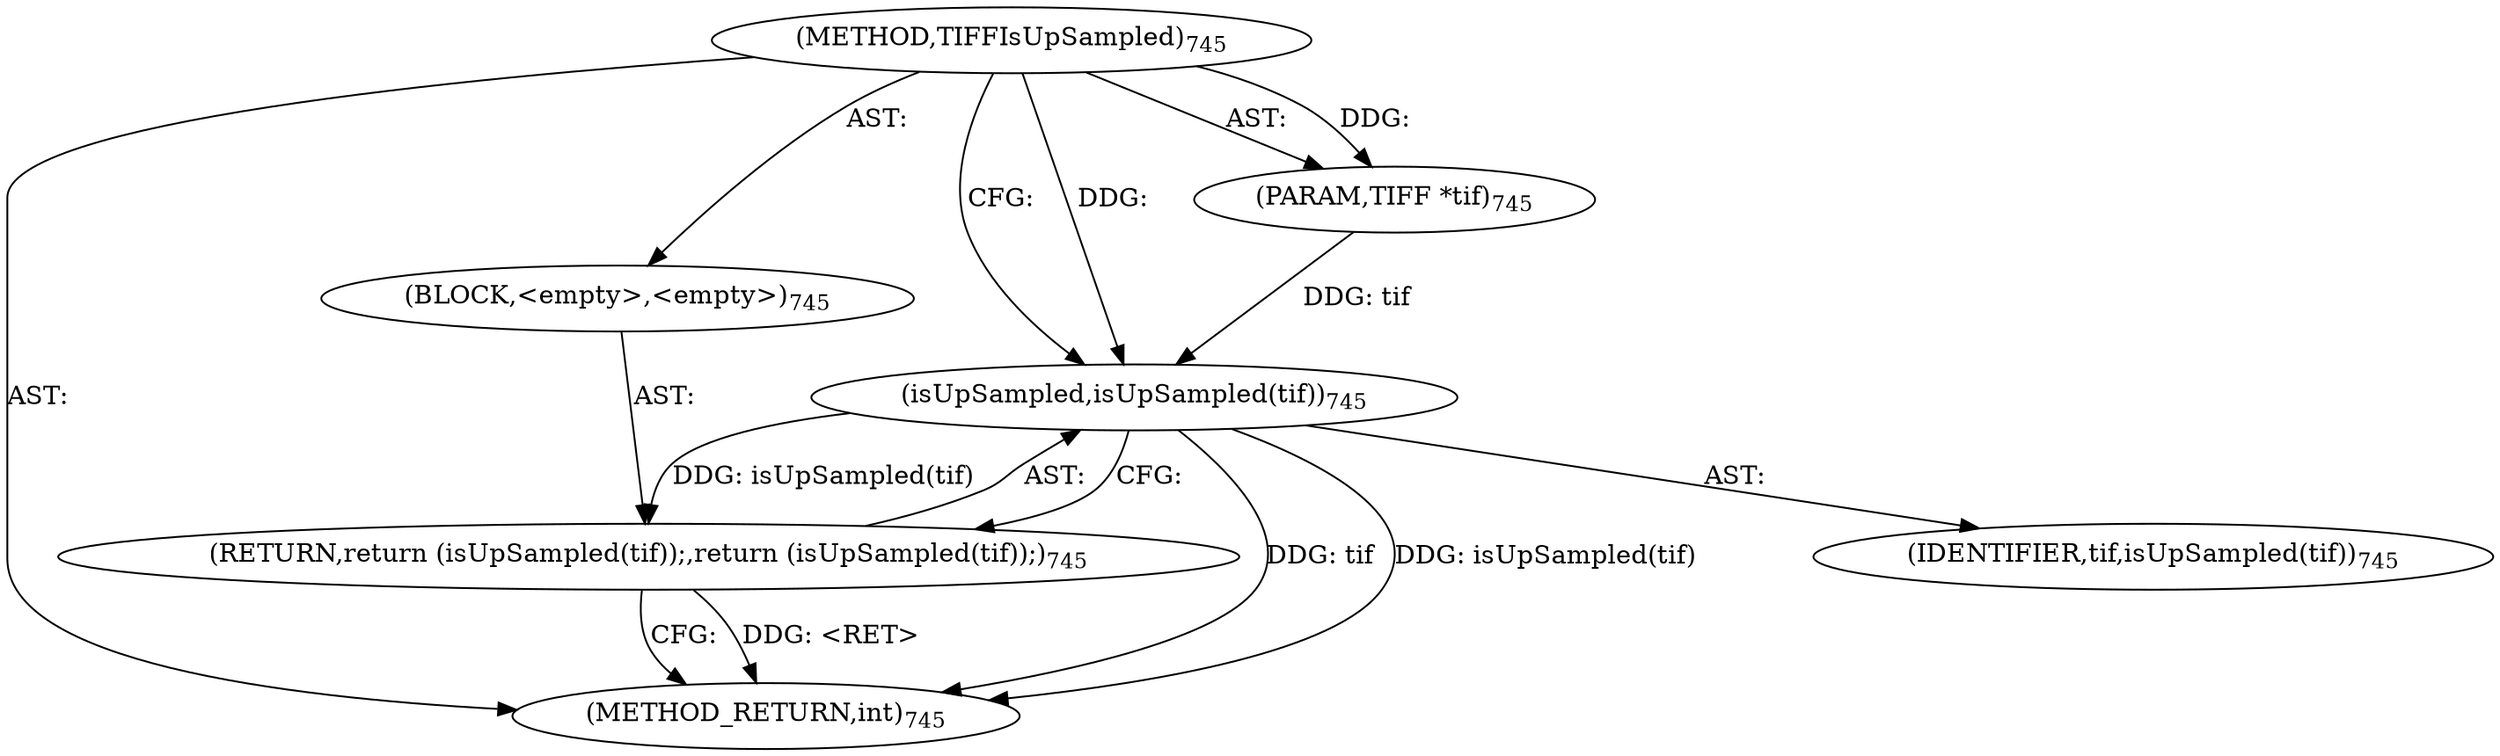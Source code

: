 digraph "TIFFIsUpSampled" {  
"1587" [label = <(METHOD,TIFFIsUpSampled)<SUB>745</SUB>> ]
"1588" [label = <(PARAM,TIFF *tif)<SUB>745</SUB>> ]
"1589" [label = <(BLOCK,&lt;empty&gt;,&lt;empty&gt;)<SUB>745</SUB>> ]
"1590" [label = <(RETURN,return (isUpSampled(tif));,return (isUpSampled(tif));)<SUB>745</SUB>> ]
"1591" [label = <(isUpSampled,isUpSampled(tif))<SUB>745</SUB>> ]
"1592" [label = <(IDENTIFIER,tif,isUpSampled(tif))<SUB>745</SUB>> ]
"1593" [label = <(METHOD_RETURN,int)<SUB>745</SUB>> ]
  "1587" -> "1588"  [ label = "AST: "] 
  "1587" -> "1589"  [ label = "AST: "] 
  "1587" -> "1593"  [ label = "AST: "] 
  "1589" -> "1590"  [ label = "AST: "] 
  "1590" -> "1591"  [ label = "AST: "] 
  "1591" -> "1592"  [ label = "AST: "] 
  "1590" -> "1593"  [ label = "CFG: "] 
  "1591" -> "1590"  [ label = "CFG: "] 
  "1587" -> "1591"  [ label = "CFG: "] 
  "1590" -> "1593"  [ label = "DDG: &lt;RET&gt;"] 
  "1591" -> "1593"  [ label = "DDG: tif"] 
  "1591" -> "1593"  [ label = "DDG: isUpSampled(tif)"] 
  "1587" -> "1588"  [ label = "DDG: "] 
  "1591" -> "1590"  [ label = "DDG: isUpSampled(tif)"] 
  "1588" -> "1591"  [ label = "DDG: tif"] 
  "1587" -> "1591"  [ label = "DDG: "] 
}
